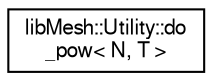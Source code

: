 digraph "Graphical Class Hierarchy"
{
  edge [fontname="FreeSans",fontsize="10",labelfontname="FreeSans",labelfontsize="10"];
  node [fontname="FreeSans",fontsize="10",shape=record];
  rankdir="LR";
  Node1 [label="libMesh::Utility::do\l_pow\< N, T \>",height=0.2,width=0.4,color="black", fillcolor="white", style="filled",URL="$structlibMesh_1_1Utility_1_1do__pow.html"];
}
